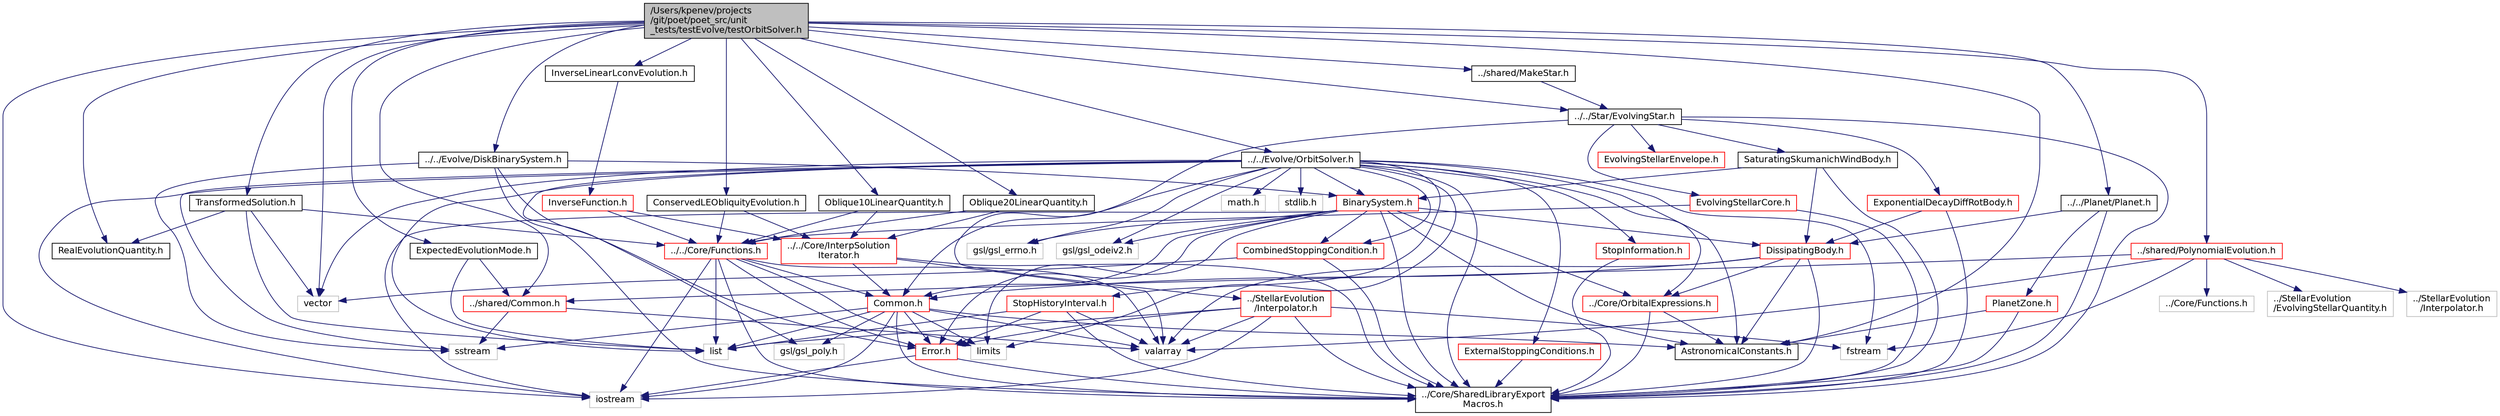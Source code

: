digraph "/Users/kpenev/projects/git/poet/poet_src/unit_tests/testEvolve/testOrbitSolver.h"
{
 // INTERACTIVE_SVG=YES
  edge [fontname="Helvetica",fontsize="12",labelfontname="Helvetica",labelfontsize="12"];
  node [fontname="Helvetica",fontsize="12",shape=record];
  Node0 [label="/Users/kpenev/projects\l/git/poet/poet_src/unit\l_tests/testEvolve/testOrbitSolver.h",height=0.2,width=0.4,color="black", fillcolor="grey75", style="filled", fontcolor="black"];
  Node0 -> Node1 [color="midnightblue",fontsize="12",style="solid",fontname="Helvetica"];
  Node1 [label="TransformedSolution.h",height=0.2,width=0.4,color="black", fillcolor="white", style="filled",URL="$TransformedSolution_8h.html",tooltip="Declare a class that transforms an orbital solution before checking. "];
  Node1 -> Node2 [color="midnightblue",fontsize="12",style="solid",fontname="Helvetica"];
  Node2 [label="RealEvolutionQuantity.h",height=0.2,width=0.4,color="black", fillcolor="white", style="filled",URL="$RealEvolutionQuantity_8h.html",tooltip="Declare an inumeration for the various quantities tracked by the evolution and checked. "];
  Node1 -> Node3 [color="midnightblue",fontsize="12",style="solid",fontname="Helvetica"];
  Node3 [label="../../Core/Functions.h",height=0.2,width=0.4,color="red", fillcolor="white", style="filled",URL="$Functions_8h.html",tooltip="A hierarchy of classes representing functions. "];
  Node3 -> Node4 [color="midnightblue",fontsize="12",style="solid",fontname="Helvetica"];
  Node4 [label="../Core/SharedLibraryExport\lMacros.h",height=0.2,width=0.4,color="black", fillcolor="white", style="filled",URL="$SharedLibraryExportMacros_8h_source.html"];
  Node3 -> Node5 [color="midnightblue",fontsize="12",style="solid",fontname="Helvetica"];
  Node5 [label="Common.h",height=0.2,width=0.4,color="red", fillcolor="white", style="filled",URL="$Core_2Common_8h.html",tooltip="Declaration of some general purpose utilities. "];
  Node5 -> Node6 [color="midnightblue",fontsize="12",style="solid",fontname="Helvetica"];
  Node6 [label="list",height=0.2,width=0.4,color="grey75", fillcolor="white", style="filled"];
  Node5 -> Node7 [color="midnightblue",fontsize="12",style="solid",fontname="Helvetica"];
  Node7 [label="valarray",height=0.2,width=0.4,color="grey75", fillcolor="white", style="filled"];
  Node5 -> Node8 [color="midnightblue",fontsize="12",style="solid",fontname="Helvetica"];
  Node8 [label="limits",height=0.2,width=0.4,color="grey75", fillcolor="white", style="filled"];
  Node5 -> Node9 [color="midnightblue",fontsize="12",style="solid",fontname="Helvetica"];
  Node9 [label="sstream",height=0.2,width=0.4,color="grey75", fillcolor="white", style="filled"];
  Node5 -> Node10 [color="midnightblue",fontsize="12",style="solid",fontname="Helvetica"];
  Node10 [label="iostream",height=0.2,width=0.4,color="grey75", fillcolor="white", style="filled"];
  Node5 -> Node16 [color="midnightblue",fontsize="12",style="solid",fontname="Helvetica"];
  Node16 [label="gsl/gsl_poly.h",height=0.2,width=0.4,color="grey75", fillcolor="white", style="filled"];
  Node5 -> Node4 [color="midnightblue",fontsize="12",style="solid",fontname="Helvetica"];
  Node5 -> Node18 [color="midnightblue",fontsize="12",style="solid",fontname="Helvetica"];
  Node18 [label="Error.h",height=0.2,width=0.4,color="red", fillcolor="white", style="filled",URL="$Error_8h.html",tooltip="Defines the exception hierarchy used by this code. "];
  Node18 -> Node4 [color="midnightblue",fontsize="12",style="solid",fontname="Helvetica"];
  Node18 -> Node10 [color="midnightblue",fontsize="12",style="solid",fontname="Helvetica"];
  Node5 -> Node21 [color="midnightblue",fontsize="12",style="solid",fontname="Helvetica"];
  Node21 [label="AstronomicalConstants.h",height=0.2,width=0.4,color="black", fillcolor="white", style="filled",URL="$AstronomicalConstants_8h.html",tooltip="Defines various astronomical constants. "];
  Node3 -> Node18 [color="midnightblue",fontsize="12",style="solid",fontname="Helvetica"];
  Node3 -> Node8 [color="midnightblue",fontsize="12",style="solid",fontname="Helvetica"];
  Node3 -> Node7 [color="midnightblue",fontsize="12",style="solid",fontname="Helvetica"];
  Node3 -> Node6 [color="midnightblue",fontsize="12",style="solid",fontname="Helvetica"];
  Node3 -> Node10 [color="midnightblue",fontsize="12",style="solid",fontname="Helvetica"];
  Node1 -> Node29 [color="midnightblue",fontsize="12",style="solid",fontname="Helvetica"];
  Node29 [label="vector",height=0.2,width=0.4,color="grey75", fillcolor="white", style="filled"];
  Node1 -> Node6 [color="midnightblue",fontsize="12",style="solid",fontname="Helvetica"];
  Node0 -> Node2 [color="midnightblue",fontsize="12",style="solid",fontname="Helvetica"];
  Node0 -> Node30 [color="midnightblue",fontsize="12",style="solid",fontname="Helvetica"];
  Node30 [label="ExpectedEvolutionMode.h",height=0.2,width=0.4,color="black", fillcolor="white", style="filled",URL="$ExpectedEvolutionMode_8h.html",tooltip="Declare & define a class tracking flags indicating the expected state of the evolution (e..."];
  Node30 -> Node31 [color="midnightblue",fontsize="12",style="solid",fontname="Helvetica"];
  Node31 [label="../shared/Common.h",height=0.2,width=0.4,color="red", fillcolor="white", style="filled",URL="$unit__tests_2shared_2Common_8h.html",tooltip="Functions and classes of general use for all unit tests. "];
  Node31 -> Node7 [color="midnightblue",fontsize="12",style="solid",fontname="Helvetica"];
  Node31 -> Node9 [color="midnightblue",fontsize="12",style="solid",fontname="Helvetica"];
  Node30 -> Node6 [color="midnightblue",fontsize="12",style="solid",fontname="Helvetica"];
  Node0 -> Node36 [color="midnightblue",fontsize="12",style="solid",fontname="Helvetica"];
  Node36 [label="Oblique10LinearQuantity.h",height=0.2,width=0.4,color="black", fillcolor="white", style="filled",URL="$Oblique10LinearQuantity_8h.html",tooltip="Declares a function of the stellar angular momentum that evolves linearly with time when only the m =..."];
  Node36 -> Node3 [color="midnightblue",fontsize="12",style="solid",fontname="Helvetica"];
  Node36 -> Node37 [color="midnightblue",fontsize="12",style="solid",fontname="Helvetica"];
  Node37 [label="../../Core/InterpSolution\lIterator.h",height=0.2,width=0.4,color="red", fillcolor="white", style="filled",URL="$InterpSolutionIterator_8h_source.html"];
  Node37 -> Node4 [color="midnightblue",fontsize="12",style="solid",fontname="Helvetica"];
  Node37 -> Node5 [color="midnightblue",fontsize="12",style="solid",fontname="Helvetica"];
  Node37 -> Node7 [color="midnightblue",fontsize="12",style="solid",fontname="Helvetica"];
  Node0 -> Node40 [color="midnightblue",fontsize="12",style="solid",fontname="Helvetica"];
  Node40 [label="Oblique20LinearQuantity.h",height=0.2,width=0.4,color="black", fillcolor="white", style="filled",URL="$Oblique20LinearQuantity_8h.html",tooltip="Declares a function of the stellar angular momentum that evolves linearly with time when only the m =..."];
  Node40 -> Node3 [color="midnightblue",fontsize="12",style="solid",fontname="Helvetica"];
  Node40 -> Node37 [color="midnightblue",fontsize="12",style="solid",fontname="Helvetica"];
  Node0 -> Node41 [color="midnightblue",fontsize="12",style="solid",fontname="Helvetica"];
  Node41 [label="InverseLinearLconvEvolution.h",height=0.2,width=0.4,color="black", fillcolor="white", style="filled",URL="$InverseLinearLconvEvolution_8h.html",tooltip="Declares a OneArgumentDiffFunction sub-class giving the evolution of the stellar convective zone angu..."];
  Node41 -> Node42 [color="midnightblue",fontsize="12",style="solid",fontname="Helvetica"];
  Node42 [label="InverseFunction.h",height=0.2,width=0.4,color="red", fillcolor="white", style="filled",URL="$InverseFunction_8h.html",tooltip="Declarses a class for functions that are the inverse of some analytical function. ..."];
  Node42 -> Node3 [color="midnightblue",fontsize="12",style="solid",fontname="Helvetica"];
  Node42 -> Node37 [color="midnightblue",fontsize="12",style="solid",fontname="Helvetica"];
  Node0 -> Node44 [color="midnightblue",fontsize="12",style="solid",fontname="Helvetica"];
  Node44 [label="ConservedLEObliquityEvolution.h",height=0.2,width=0.4,color="black", fillcolor="white", style="filled",URL="$ConservedLEObliquityEvolution_8h.html",tooltip="Declares a OneArgumentDiffFunction sub-classes giving the evolution of the core and envelope obliquit..."];
  Node44 -> Node3 [color="midnightblue",fontsize="12",style="solid",fontname="Helvetica"];
  Node44 -> Node37 [color="midnightblue",fontsize="12",style="solid",fontname="Helvetica"];
  Node0 -> Node45 [color="midnightblue",fontsize="12",style="solid",fontname="Helvetica"];
  Node45 [label="../../Evolve/OrbitSolver.h",height=0.2,width=0.4,color="black", fillcolor="white", style="filled",URL="$OrbitSolver_8h.html",tooltip="Defines the OrbitSolver class, the various stopping conditions and a number of other classes used whi..."];
  Node45 -> Node4 [color="midnightblue",fontsize="12",style="solid",fontname="Helvetica"];
  Node45 -> Node21 [color="midnightblue",fontsize="12",style="solid",fontname="Helvetica"];
  Node45 -> Node5 [color="midnightblue",fontsize="12",style="solid",fontname="Helvetica"];
  Node45 -> Node46 [color="midnightblue",fontsize="12",style="solid",fontname="Helvetica"];
  Node46 [label="../Core/OrbitalExpressions.h",height=0.2,width=0.4,color="red", fillcolor="white", style="filled",URL="$OrbitalExpressions_8h.html",tooltip="A collection of functions which calculate various quantities for two body orbits. ..."];
  Node46 -> Node4 [color="midnightblue",fontsize="12",style="solid",fontname="Helvetica"];
  Node46 -> Node21 [color="midnightblue",fontsize="12",style="solid",fontname="Helvetica"];
  Node45 -> Node47 [color="midnightblue",fontsize="12",style="solid",fontname="Helvetica"];
  Node47 [label="BinarySystem.h",height=0.2,width=0.4,color="red", fillcolor="white", style="filled",URL="$BinarySystem_8h.html",tooltip="Defines the BinarySystem class. "];
  Node47 -> Node4 [color="midnightblue",fontsize="12",style="solid",fontname="Helvetica"];
  Node47 -> Node48 [color="midnightblue",fontsize="12",style="solid",fontname="Helvetica"];
  Node48 [label="DissipatingBody.h",height=0.2,width=0.4,color="red", fillcolor="white", style="filled",URL="$DissipatingBody_8h.html",tooltip="Declares the DissipatingBody class. "];
  Node48 -> Node4 [color="midnightblue",fontsize="12",style="solid",fontname="Helvetica"];
  Node48 -> Node46 [color="midnightblue",fontsize="12",style="solid",fontname="Helvetica"];
  Node48 -> Node21 [color="midnightblue",fontsize="12",style="solid",fontname="Helvetica"];
  Node48 -> Node5 [color="midnightblue",fontsize="12",style="solid",fontname="Helvetica"];
  Node48 -> Node7 [color="midnightblue",fontsize="12",style="solid",fontname="Helvetica"];
  Node47 -> Node59 [color="midnightblue",fontsize="12",style="solid",fontname="Helvetica"];
  Node59 [label="CombinedStoppingCondition.h",height=0.2,width=0.4,color="red", fillcolor="white", style="filled",URL="$CombinedStoppingCondition_8h.html",tooltip="Declares a class for a stopping condition that combines other stopping conditions. "];
  Node59 -> Node4 [color="midnightblue",fontsize="12",style="solid",fontname="Helvetica"];
  Node59 -> Node29 [color="midnightblue",fontsize="12",style="solid",fontname="Helvetica"];
  Node47 -> Node21 [color="midnightblue",fontsize="12",style="solid",fontname="Helvetica"];
  Node47 -> Node5 [color="midnightblue",fontsize="12",style="solid",fontname="Helvetica"];
  Node47 -> Node46 [color="midnightblue",fontsize="12",style="solid",fontname="Helvetica"];
  Node47 -> Node18 [color="midnightblue",fontsize="12",style="solid",fontname="Helvetica"];
  Node47 -> Node64 [color="midnightblue",fontsize="12",style="solid",fontname="Helvetica"];
  Node64 [label="gsl/gsl_errno.h",height=0.2,width=0.4,color="grey75", fillcolor="white", style="filled"];
  Node47 -> Node65 [color="midnightblue",fontsize="12",style="solid",fontname="Helvetica"];
  Node65 [label="gsl/gsl_odeiv2.h",height=0.2,width=0.4,color="grey75", fillcolor="white", style="filled"];
  Node47 -> Node8 [color="midnightblue",fontsize="12",style="solid",fontname="Helvetica"];
  Node47 -> Node10 [color="midnightblue",fontsize="12",style="solid",fontname="Helvetica"];
  Node45 -> Node59 [color="midnightblue",fontsize="12",style="solid",fontname="Helvetica"];
  Node45 -> Node67 [color="midnightblue",fontsize="12",style="solid",fontname="Helvetica"];
  Node67 [label="ExternalStoppingConditions.h",height=0.2,width=0.4,color="red", fillcolor="white", style="filled",URL="$ExternalStoppingConditions_8h.html",tooltip="Users can define any stopping condition they wish the evolution to search for in this file..."];
  Node67 -> Node4 [color="midnightblue",fontsize="12",style="solid",fontname="Helvetica"];
  Node45 -> Node68 [color="midnightblue",fontsize="12",style="solid",fontname="Helvetica"];
  Node68 [label="StopInformation.h",height=0.2,width=0.4,color="red", fillcolor="white", style="filled",URL="$StopInformation_8h.html",tooltip="Declares the StopInformation class. "];
  Node68 -> Node4 [color="midnightblue",fontsize="12",style="solid",fontname="Helvetica"];
  Node45 -> Node69 [color="midnightblue",fontsize="12",style="solid",fontname="Helvetica"];
  Node69 [label="StopHistoryInterval.h",height=0.2,width=0.4,color="red", fillcolor="white", style="filled",URL="$StopHistoryInterval_8h.html",tooltip="Declares the StopHistoryInterval class. "];
  Node69 -> Node4 [color="midnightblue",fontsize="12",style="solid",fontname="Helvetica"];
  Node69 -> Node18 [color="midnightblue",fontsize="12",style="solid",fontname="Helvetica"];
  Node69 -> Node7 [color="midnightblue",fontsize="12",style="solid",fontname="Helvetica"];
  Node69 -> Node6 [color="midnightblue",fontsize="12",style="solid",fontname="Helvetica"];
  Node45 -> Node70 [color="midnightblue",fontsize="12",style="solid",fontname="Helvetica"];
  Node70 [label="math.h",height=0.2,width=0.4,color="grey75", fillcolor="white", style="filled"];
  Node45 -> Node6 [color="midnightblue",fontsize="12",style="solid",fontname="Helvetica"];
  Node45 -> Node29 [color="midnightblue",fontsize="12",style="solid",fontname="Helvetica"];
  Node45 -> Node71 [color="midnightblue",fontsize="12",style="solid",fontname="Helvetica"];
  Node71 [label="stdlib.h",height=0.2,width=0.4,color="grey75", fillcolor="white", style="filled"];
  Node45 -> Node55 [color="midnightblue",fontsize="12",style="solid",fontname="Helvetica"];
  Node55 [label="fstream",height=0.2,width=0.4,color="grey75", fillcolor="white", style="filled"];
  Node45 -> Node10 [color="midnightblue",fontsize="12",style="solid",fontname="Helvetica"];
  Node45 -> Node65 [color="midnightblue",fontsize="12",style="solid",fontname="Helvetica"];
  Node45 -> Node64 [color="midnightblue",fontsize="12",style="solid",fontname="Helvetica"];
  Node45 -> Node16 [color="midnightblue",fontsize="12",style="solid",fontname="Helvetica"];
  Node45 -> Node9 [color="midnightblue",fontsize="12",style="solid",fontname="Helvetica"];
  Node45 -> Node8 [color="midnightblue",fontsize="12",style="solid",fontname="Helvetica"];
  Node0 -> Node72 [color="midnightblue",fontsize="12",style="solid",fontname="Helvetica"];
  Node72 [label="../../Star/EvolvingStar.h",height=0.2,width=0.4,color="black", fillcolor="white", style="filled",URL="$EvolvingStar_8h.html",tooltip="Declares the class for stars that user pre-tabulated stellar evolution tracks. "];
  Node72 -> Node4 [color="midnightblue",fontsize="12",style="solid",fontname="Helvetica"];
  Node72 -> Node73 [color="midnightblue",fontsize="12",style="solid",fontname="Helvetica"];
  Node73 [label="SaturatingSkumanichWindBody.h",height=0.2,width=0.4,color="black", fillcolor="white", style="filled",URL="$SaturatingSkumanichWindBody_8h.html",tooltip="Decrales a body subject to angular momentum loss . "];
  Node73 -> Node4 [color="midnightblue",fontsize="12",style="solid",fontname="Helvetica"];
  Node73 -> Node48 [color="midnightblue",fontsize="12",style="solid",fontname="Helvetica"];
  Node73 -> Node47 [color="midnightblue",fontsize="12",style="solid",fontname="Helvetica"];
  Node72 -> Node74 [color="midnightblue",fontsize="12",style="solid",fontname="Helvetica"];
  Node74 [label="ExponentialDecayDiffRotBody.h",height=0.2,width=0.4,color="red", fillcolor="white", style="filled",URL="$ExponentialDecayDiffRotBody_8h.html",tooltip="Declares a DissipatingBody with exponentially decaying differential rotation coupling. "];
  Node74 -> Node4 [color="midnightblue",fontsize="12",style="solid",fontname="Helvetica"];
  Node74 -> Node48 [color="midnightblue",fontsize="12",style="solid",fontname="Helvetica"];
  Node72 -> Node75 [color="midnightblue",fontsize="12",style="solid",fontname="Helvetica"];
  Node75 [label="../StellarEvolution\l/Interpolator.h",height=0.2,width=0.4,color="red", fillcolor="white", style="filled",URL="$Interpolator_8h.html",tooltip="Defines the StellarEvolution class needed for interpolating among stellar evolution tracks..."];
  Node75 -> Node4 [color="midnightblue",fontsize="12",style="solid",fontname="Helvetica"];
  Node75 -> Node18 [color="midnightblue",fontsize="12",style="solid",fontname="Helvetica"];
  Node75 -> Node7 [color="midnightblue",fontsize="12",style="solid",fontname="Helvetica"];
  Node75 -> Node6 [color="midnightblue",fontsize="12",style="solid",fontname="Helvetica"];
  Node75 -> Node10 [color="midnightblue",fontsize="12",style="solid",fontname="Helvetica"];
  Node75 -> Node55 [color="midnightblue",fontsize="12",style="solid",fontname="Helvetica"];
  Node72 -> Node91 [color="midnightblue",fontsize="12",style="solid",fontname="Helvetica"];
  Node91 [label="EvolvingStellarCore.h",height=0.2,width=0.4,color="red", fillcolor="white", style="filled",URL="$EvolvingStellarCore_8h.html",tooltip="Declaration of the class representing stellar cores. "];
  Node91 -> Node4 [color="midnightblue",fontsize="12",style="solid",fontname="Helvetica"];
  Node91 -> Node3 [color="midnightblue",fontsize="12",style="solid",fontname="Helvetica"];
  Node72 -> Node97 [color="midnightblue",fontsize="12",style="solid",fontname="Helvetica"];
  Node97 [label="EvolvingStellarEnvelope.h",height=0.2,width=0.4,color="red", fillcolor="white", style="filled",URL="$EvolvingStellarEnvelope_8h.html",tooltip="Declares a class representing convective zones in low mass evolving stars or the whole star for high ..."];
  Node0 -> Node98 [color="midnightblue",fontsize="12",style="solid",fontname="Helvetica"];
  Node98 [label="../../Planet/Planet.h",height=0.2,width=0.4,color="black", fillcolor="white", style="filled",URL="$Planet_8h.html",tooltip="Declares a class for planets that are always locked to the orbit. "];
  Node98 -> Node4 [color="midnightblue",fontsize="12",style="solid",fontname="Helvetica"];
  Node98 -> Node99 [color="midnightblue",fontsize="12",style="solid",fontname="Helvetica"];
  Node99 [label="PlanetZone.h",height=0.2,width=0.4,color="red", fillcolor="white", style="filled",URL="$PlanetZone_8h.html",tooltip="Declares a class for the single zone of LockedPlanet objects. "];
  Node99 -> Node4 [color="midnightblue",fontsize="12",style="solid",fontname="Helvetica"];
  Node99 -> Node21 [color="midnightblue",fontsize="12",style="solid",fontname="Helvetica"];
  Node98 -> Node48 [color="midnightblue",fontsize="12",style="solid",fontname="Helvetica"];
  Node0 -> Node100 [color="midnightblue",fontsize="12",style="solid",fontname="Helvetica"];
  Node100 [label="../../Evolve/DiskBinarySystem.h",height=0.2,width=0.4,color="black", fillcolor="white", style="filled",URL="$DiskBinarySystem_8h.html",tooltip="Declares a class of binary systems which start with a disk-locked star which is then released and at ..."];
  Node100 -> Node4 [color="midnightblue",fontsize="12",style="solid",fontname="Helvetica"];
  Node100 -> Node47 [color="midnightblue",fontsize="12",style="solid",fontname="Helvetica"];
  Node100 -> Node18 [color="midnightblue",fontsize="12",style="solid",fontname="Helvetica"];
  Node100 -> Node9 [color="midnightblue",fontsize="12",style="solid",fontname="Helvetica"];
  Node0 -> Node21 [color="midnightblue",fontsize="12",style="solid",fontname="Helvetica"];
  Node0 -> Node101 [color="midnightblue",fontsize="12",style="solid",fontname="Helvetica"];
  Node101 [label="../shared/PolynomialEvolution.h",height=0.2,width=0.4,color="red", fillcolor="white", style="filled",URL="$PolynomialEvolution_8h_source.html"];
  Node101 -> Node102 [color="midnightblue",fontsize="12",style="solid",fontname="Helvetica"];
  Node102 [label="../Core/Functions.h",height=0.2,width=0.4,color="grey75", fillcolor="white", style="filled"];
  Node101 -> Node103 [color="midnightblue",fontsize="12",style="solid",fontname="Helvetica"];
  Node103 [label="../StellarEvolution\l/EvolvingStellarQuantity.h",height=0.2,width=0.4,color="grey75", fillcolor="white", style="filled"];
  Node101 -> Node104 [color="midnightblue",fontsize="12",style="solid",fontname="Helvetica"];
  Node104 [label="../StellarEvolution\l/Interpolator.h",height=0.2,width=0.4,color="grey75", fillcolor="white", style="filled"];
  Node101 -> Node31 [color="midnightblue",fontsize="12",style="solid",fontname="Helvetica"];
  Node101 -> Node7 [color="midnightblue",fontsize="12",style="solid",fontname="Helvetica"];
  Node101 -> Node55 [color="midnightblue",fontsize="12",style="solid",fontname="Helvetica"];
  Node0 -> Node31 [color="midnightblue",fontsize="12",style="solid",fontname="Helvetica"];
  Node0 -> Node105 [color="midnightblue",fontsize="12",style="solid",fontname="Helvetica"];
  Node105 [label="../shared/MakeStar.h",height=0.2,width=0.4,color="black", fillcolor="white", style="filled",URL="$MakeStar_8h.html",tooltip="Declares functions for creating stars used by unit tests. "];
  Node105 -> Node72 [color="midnightblue",fontsize="12",style="solid",fontname="Helvetica"];
  Node0 -> Node10 [color="midnightblue",fontsize="12",style="solid",fontname="Helvetica"];
  Node0 -> Node29 [color="midnightblue",fontsize="12",style="solid",fontname="Helvetica"];
}
